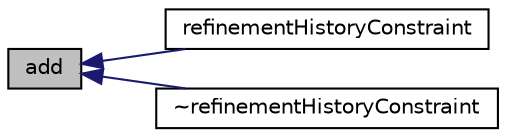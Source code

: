 digraph "add"
{
  bgcolor="transparent";
  edge [fontname="Helvetica",fontsize="10",labelfontname="Helvetica",labelfontsize="10"];
  node [fontname="Helvetica",fontsize="10",shape=record];
  rankdir="LR";
  Node1 [label="add",height=0.2,width=0.4,color="black", fillcolor="grey75", style="filled", fontcolor="black"];
  Node1 -> Node2 [dir="back",color="midnightblue",fontsize="10",style="solid",fontname="Helvetica"];
  Node2 [label="refinementHistoryConstraint",height=0.2,width=0.4,color="black",URL="$a02173.html#ad473be72338e675ddb9d67fe6a5e2a7b",tooltip="Construct from components. "];
  Node1 -> Node3 [dir="back",color="midnightblue",fontsize="10",style="solid",fontname="Helvetica"];
  Node3 [label="~refinementHistoryConstraint",height=0.2,width=0.4,color="black",URL="$a02173.html#ac7ef97f3d76a2642ac8c1a72a61e67a6",tooltip="Destructor. "];
}
